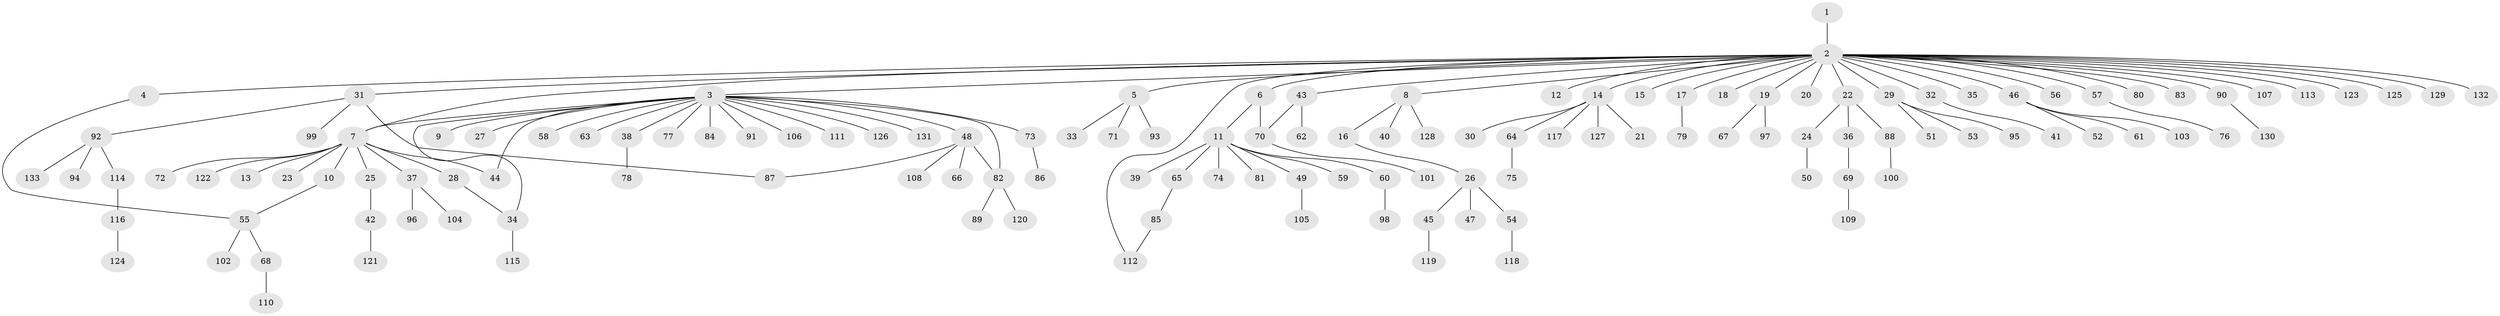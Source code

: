 // Generated by graph-tools (version 1.1) at 2025/48/03/09/25 04:48:44]
// undirected, 133 vertices, 140 edges
graph export_dot {
graph [start="1"]
  node [color=gray90,style=filled];
  1;
  2;
  3;
  4;
  5;
  6;
  7;
  8;
  9;
  10;
  11;
  12;
  13;
  14;
  15;
  16;
  17;
  18;
  19;
  20;
  21;
  22;
  23;
  24;
  25;
  26;
  27;
  28;
  29;
  30;
  31;
  32;
  33;
  34;
  35;
  36;
  37;
  38;
  39;
  40;
  41;
  42;
  43;
  44;
  45;
  46;
  47;
  48;
  49;
  50;
  51;
  52;
  53;
  54;
  55;
  56;
  57;
  58;
  59;
  60;
  61;
  62;
  63;
  64;
  65;
  66;
  67;
  68;
  69;
  70;
  71;
  72;
  73;
  74;
  75;
  76;
  77;
  78;
  79;
  80;
  81;
  82;
  83;
  84;
  85;
  86;
  87;
  88;
  89;
  90;
  91;
  92;
  93;
  94;
  95;
  96;
  97;
  98;
  99;
  100;
  101;
  102;
  103;
  104;
  105;
  106;
  107;
  108;
  109;
  110;
  111;
  112;
  113;
  114;
  115;
  116;
  117;
  118;
  119;
  120;
  121;
  122;
  123;
  124;
  125;
  126;
  127;
  128;
  129;
  130;
  131;
  132;
  133;
  1 -- 2;
  2 -- 3;
  2 -- 4;
  2 -- 5;
  2 -- 6;
  2 -- 7;
  2 -- 8;
  2 -- 12;
  2 -- 14;
  2 -- 15;
  2 -- 17;
  2 -- 18;
  2 -- 19;
  2 -- 20;
  2 -- 22;
  2 -- 29;
  2 -- 31;
  2 -- 32;
  2 -- 35;
  2 -- 43;
  2 -- 46;
  2 -- 56;
  2 -- 57;
  2 -- 80;
  2 -- 83;
  2 -- 90;
  2 -- 107;
  2 -- 112;
  2 -- 113;
  2 -- 123;
  2 -- 125;
  2 -- 129;
  2 -- 132;
  3 -- 7;
  3 -- 9;
  3 -- 27;
  3 -- 34;
  3 -- 38;
  3 -- 44;
  3 -- 48;
  3 -- 58;
  3 -- 63;
  3 -- 73;
  3 -- 77;
  3 -- 82;
  3 -- 84;
  3 -- 91;
  3 -- 106;
  3 -- 111;
  3 -- 126;
  3 -- 131;
  4 -- 55;
  5 -- 33;
  5 -- 71;
  5 -- 93;
  6 -- 11;
  6 -- 70;
  7 -- 10;
  7 -- 13;
  7 -- 23;
  7 -- 25;
  7 -- 28;
  7 -- 37;
  7 -- 44;
  7 -- 72;
  7 -- 122;
  8 -- 16;
  8 -- 40;
  8 -- 128;
  10 -- 55;
  11 -- 39;
  11 -- 49;
  11 -- 59;
  11 -- 60;
  11 -- 65;
  11 -- 74;
  11 -- 81;
  14 -- 21;
  14 -- 30;
  14 -- 64;
  14 -- 117;
  14 -- 127;
  16 -- 26;
  17 -- 79;
  19 -- 67;
  19 -- 97;
  22 -- 24;
  22 -- 36;
  22 -- 88;
  24 -- 50;
  25 -- 42;
  26 -- 45;
  26 -- 47;
  26 -- 54;
  28 -- 34;
  29 -- 51;
  29 -- 53;
  29 -- 95;
  31 -- 87;
  31 -- 92;
  31 -- 99;
  32 -- 41;
  34 -- 115;
  36 -- 69;
  37 -- 96;
  37 -- 104;
  38 -- 78;
  42 -- 121;
  43 -- 62;
  43 -- 70;
  45 -- 119;
  46 -- 52;
  46 -- 61;
  46 -- 103;
  48 -- 66;
  48 -- 82;
  48 -- 87;
  48 -- 108;
  49 -- 105;
  54 -- 118;
  55 -- 68;
  55 -- 102;
  57 -- 76;
  60 -- 98;
  64 -- 75;
  65 -- 85;
  68 -- 110;
  69 -- 109;
  70 -- 101;
  73 -- 86;
  82 -- 89;
  82 -- 120;
  85 -- 112;
  88 -- 100;
  90 -- 130;
  92 -- 94;
  92 -- 114;
  92 -- 133;
  114 -- 116;
  116 -- 124;
}

